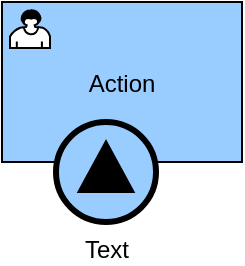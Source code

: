 <mxfile version="24.7.10">
  <diagram name="Sida-1" id="o3q3XsXkMmWVP8rCwEWv">
    <mxGraphModel dx="1613" dy="1072" grid="1" gridSize="10" guides="1" tooltips="1" connect="1" arrows="1" fold="1" page="1" pageScale="1" pageWidth="827" pageHeight="1169" math="0" shadow="0">
      <root>
        <mxCell id="0" />
        <mxCell id="1" parent="0" />
        <mxCell id="_w26Io4w7M2NWn6iyR0l-80" value="Action" style="group;recursiveResize=0;fillColor=#99CCFF;strokeColor=#000000;align=center;verticalAlign=middle;connectable=1;rotatable=0;" type="userAction" vertex="1" connectable="0" parent="1">
          <mxGeometry x="-440" y="560" width="120" height="80" as="geometry" />
        </mxCell>
        <mxCell id="_w26Io4w7M2NWn6iyR0l-81" value="" style="shape=mxgraph.bpmn.user_task;html=1;outlineConnect=0;resizable=0;rotatable=0;connectable=0;" vertex="1" parent="_w26Io4w7M2NWn6iyR0l-80">
          <mxGeometry x="4" y="4" width="20" height="19" as="geometry" />
        </mxCell>
        <mxCell id="_w26Io4w7M2NWn6iyR0l-83" value="Text" style="shape=mxgraph.bpmn.shape;html=1;verticalLabelPosition=bottom;labelBackgroundColor=#ffffff;verticalAlign=top;align=center;perimeter=ellipsePerimeter;outlineConnect=0;outline=end;symbol=signal;rounded=0;glass=0;fillColor=#99CCFF;gradientColor=none;fontColor=none;resizable=0;rotatable=0;" type="signalListen" vertex="1" parent="1">
          <mxGeometry x="-413" y="620" width="50" height="50" as="geometry" />
        </mxCell>
      </root>
    </mxGraphModel>
  </diagram>
</mxfile>
